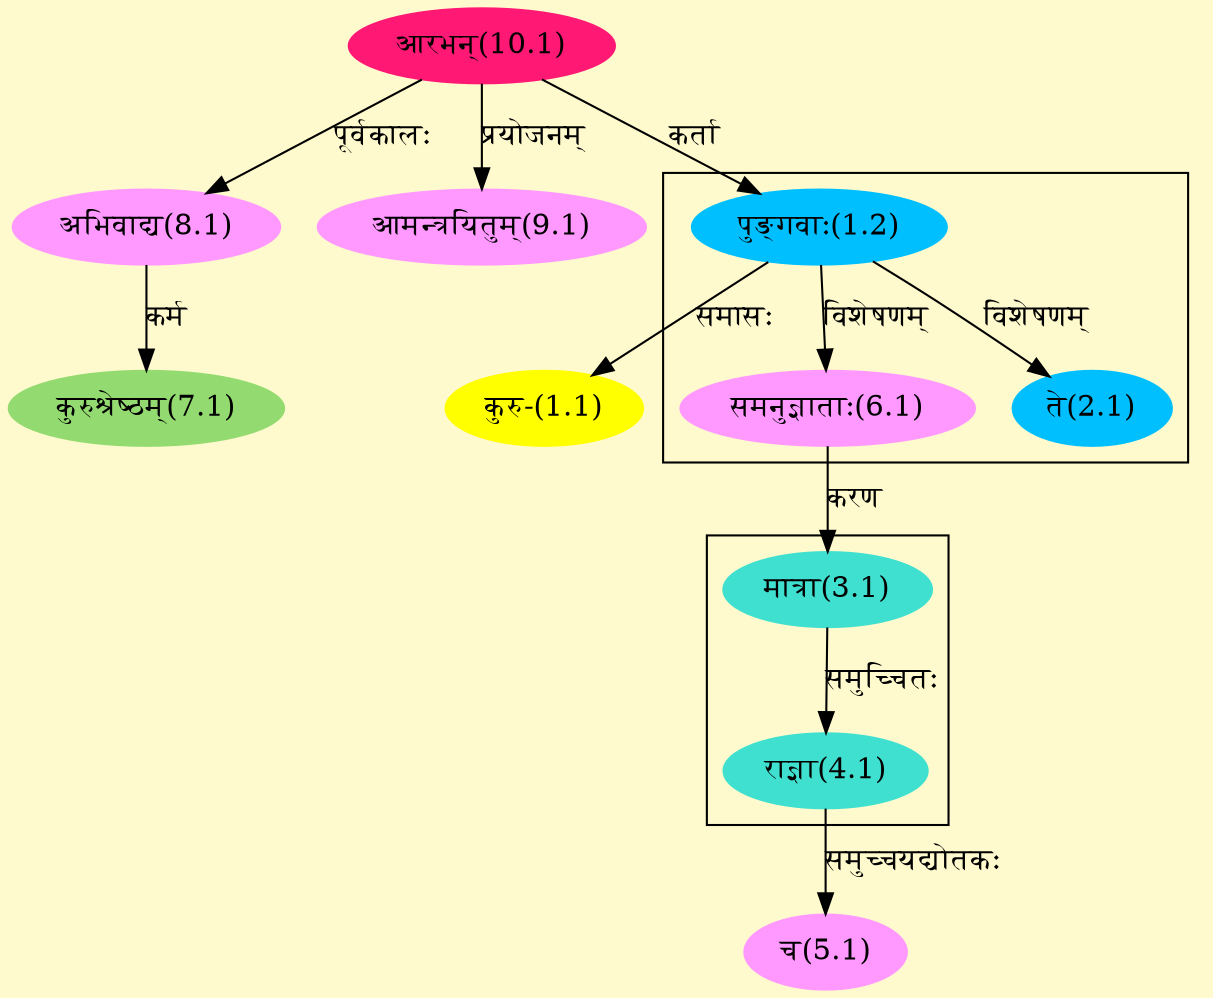 digraph G{
rankdir=BT;
 compound=true;
 bgcolor="lemonchiffon1";

subgraph cluster_1{
Node2_1 [style=filled, color="#00BFFF" label = "ते(2.1)"]
Node1_2 [style=filled, color="#00BFFF" label = "पुङ्गवाः(1.2)"]
Node6_1 [style=filled, color="#FF99FF" label = "समनुज्ञाताः(6.1)"]

}

subgraph cluster_2{
Node4_1 [style=filled, color="#40E0D0" label = "राज्ञा(4.1)"]
Node3_1 [style=filled, color="#40E0D0" label = "मात्रा(3.1)"]

}
Node1_1 [style=filled, color="#FFFF00" label = "कुरु-(1.1)"]
Node1_2 [style=filled, color="#00BFFF" label = "पुङ्गवाः(1.2)"]
Node10_1 [style=filled, color="#FF1975" label = "आरभन्(10.1)"]
Node3_1 [style=filled, color="#40E0D0" label = "मात्रा(3.1)"]
Node6_1 [style=filled, color="#FF99FF" label = "समनुज्ञाताः(6.1)"]
Node5_1 [style=filled, color="#FF99FF" label = "च(5.1)"]
Node4_1 [style=filled, color="#40E0D0" label = "राज्ञा(4.1)"]
Node7_1 [style=filled, color="#93DB70" label = "कुरुश्रेष्ठम्(7.1)"]
Node8_1 [style=filled, color="#FF99FF" label = "अभिवाद्य(8.1)"]
Node9_1 [style=filled, color="#FF99FF" label = "आमन्त्रयितुम्(9.1)"]
/* Start of Relations section */

Node1_1 -> Node1_2 [  label="समासः"  dir="back" ]
Node1_2 -> Node10_1 [  label="कर्ता"  dir="back" ]
Node2_1 -> Node1_2 [  label="विशेषणम्"  dir="back" ]
Node3_1 -> Node6_1 [  label="करण"  dir="back" ]
Node4_1 -> Node3_1 [  label="समुच्चितः"  dir="back" ]
Node5_1 -> Node4_1 [  label="समुच्चयद्योतकः"  dir="back" ]
Node6_1 -> Node1_2 [  label="विशेषणम्"  dir="back" ]
Node7_1 -> Node8_1 [  label="कर्म"  dir="back" ]
Node8_1 -> Node10_1 [  label="पूर्वकालः"  dir="back" ]
Node9_1 -> Node10_1 [  label="प्रयोजनम्"  dir="back" ]
}
